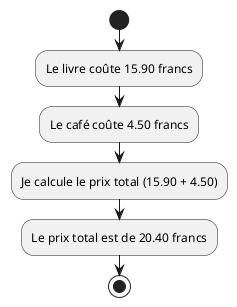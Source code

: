 @startuml
start
:Le livre coûte 15.90 francs;
:Le café coûte 4.50 francs;
:Je calcule le prix total (15.90 + 4.50);
:Le prix total est de 20.40 francs;
stop
@enduml
